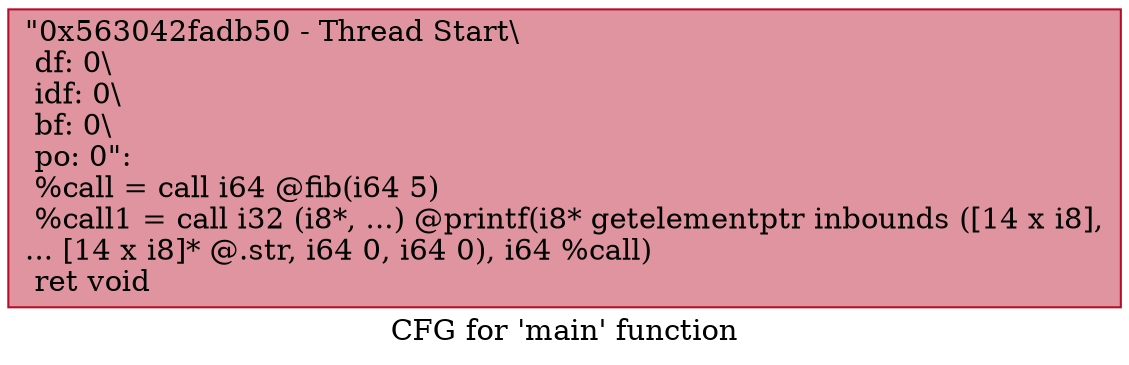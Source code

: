 digraph "CFG for 'main' function" {
	label="CFG for 'main' function";

	Node0x563042fadb50 [shape=record,color="#b70d28ff", style=filled, fillcolor="#b70d2870",label="{\"0x563042fadb50 - Thread Start\\\l df: 0\\\l idf: 0\\\l bf: 0\\\l po: 0\":\l  %call = call i64 @fib(i64 5)\l  %call1 = call i32 (i8*, ...) @printf(i8* getelementptr inbounds ([14 x i8],\l... [14 x i8]* @.str, i64 0, i64 0), i64 %call)\l  ret void\l}"];
}
